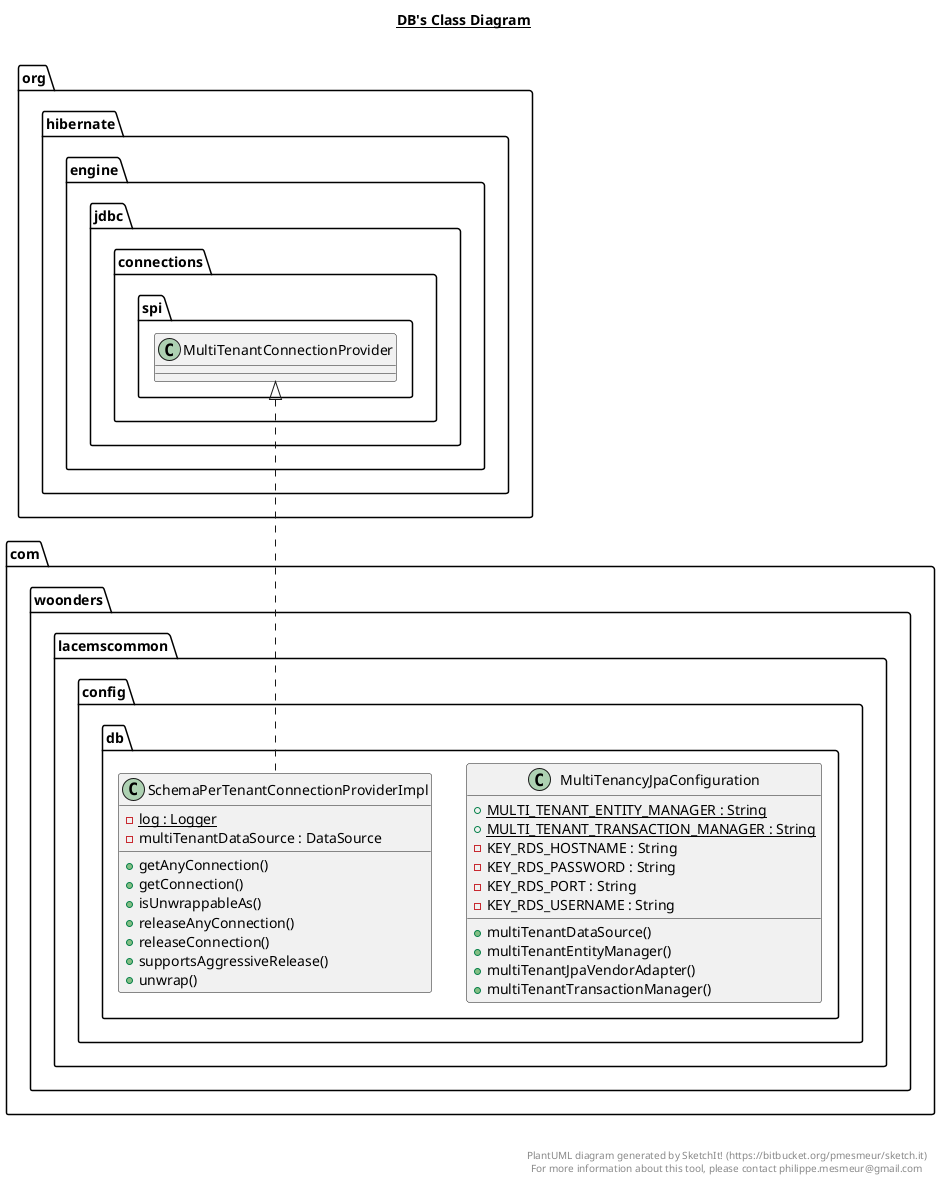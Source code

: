 @startuml

title __DB's Class Diagram__\n

  namespace com.woonders.lacemscommon {
    namespace config {
      namespace db {
        class com.woonders.lacemscommon.config.db.MultiTenancyJpaConfiguration {
            {static} + MULTI_TENANT_ENTITY_MANAGER : String
            {static} + MULTI_TENANT_TRANSACTION_MANAGER : String
            - KEY_RDS_HOSTNAME : String
            - KEY_RDS_PASSWORD : String
            - KEY_RDS_PORT : String
            - KEY_RDS_USERNAME : String
            + multiTenantDataSource()
            + multiTenantEntityManager()
            + multiTenantJpaVendorAdapter()
            + multiTenantTransactionManager()
        }
      }
    }
  }
  

  namespace com.woonders.lacemscommon {
    namespace config {
      namespace db {
        class com.woonders.lacemscommon.config.db.SchemaPerTenantConnectionProviderImpl {
            {static} - log : Logger
            - multiTenantDataSource : DataSource
            + getAnyConnection()
            + getConnection()
            + isUnwrappableAs()
            + releaseAnyConnection()
            + releaseConnection()
            + supportsAggressiveRelease()
            + unwrap()
        }
      }
    }
  }
  

  com.woonders.lacemscommon.config.db.SchemaPerTenantConnectionProviderImpl .up.|> org.hibernate.engine.jdbc.connections.spi.MultiTenantConnectionProvider


right footer


PlantUML diagram generated by SketchIt! (https://bitbucket.org/pmesmeur/sketch.it)
For more information about this tool, please contact philippe.mesmeur@gmail.com
endfooter

@enduml
